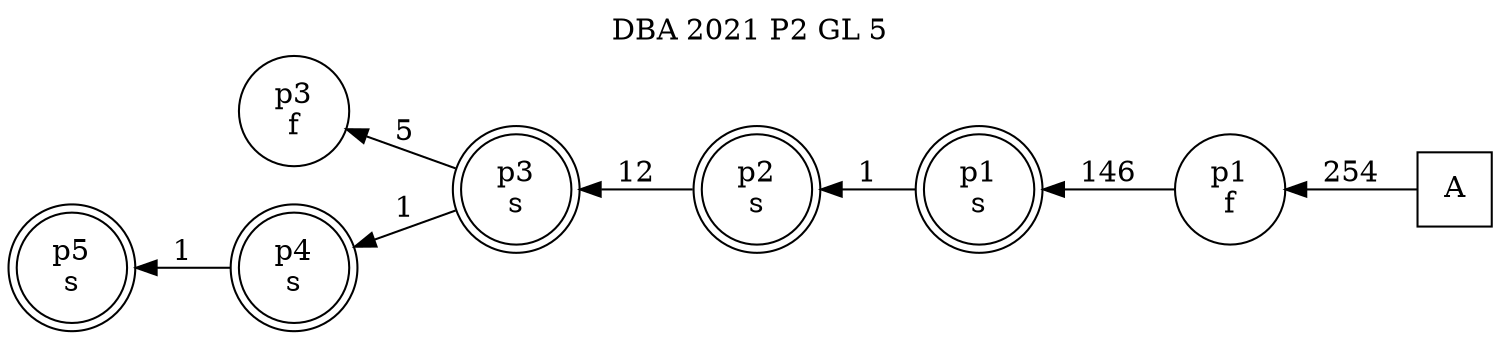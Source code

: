 digraph DBA_2021_P2_GL_5_GOOD {
labelloc="tl"
label= " DBA 2021 P2 GL 5 "
rankdir="RL";
graph [ size=" 10 , 10 !"]

"A" [shape="square" label="A"]
"p1_f" [shape="circle" label="p1
f"]
"p1_s" [shape="doublecircle" label="p1
s"]
"p2_s" [shape="doublecircle" label="p2
s"]
"p3_s" [shape="doublecircle" label="p3
s"]
"p3_f" [shape="circle" label="p3
f"]
"p4_s" [shape="doublecircle" label="p4
s"]
"p5_s" [shape="doublecircle" label="p5
s"]
"A" -> "p1_f" [ label=254]
"p1_f" -> "p1_s" [ label=146]
"p1_s" -> "p2_s" [ label=1]
"p2_s" -> "p3_s" [ label=12]
"p3_s" -> "p3_f" [ label=5]
"p3_s" -> "p4_s" [ label=1]
"p4_s" -> "p5_s" [ label=1]
}
